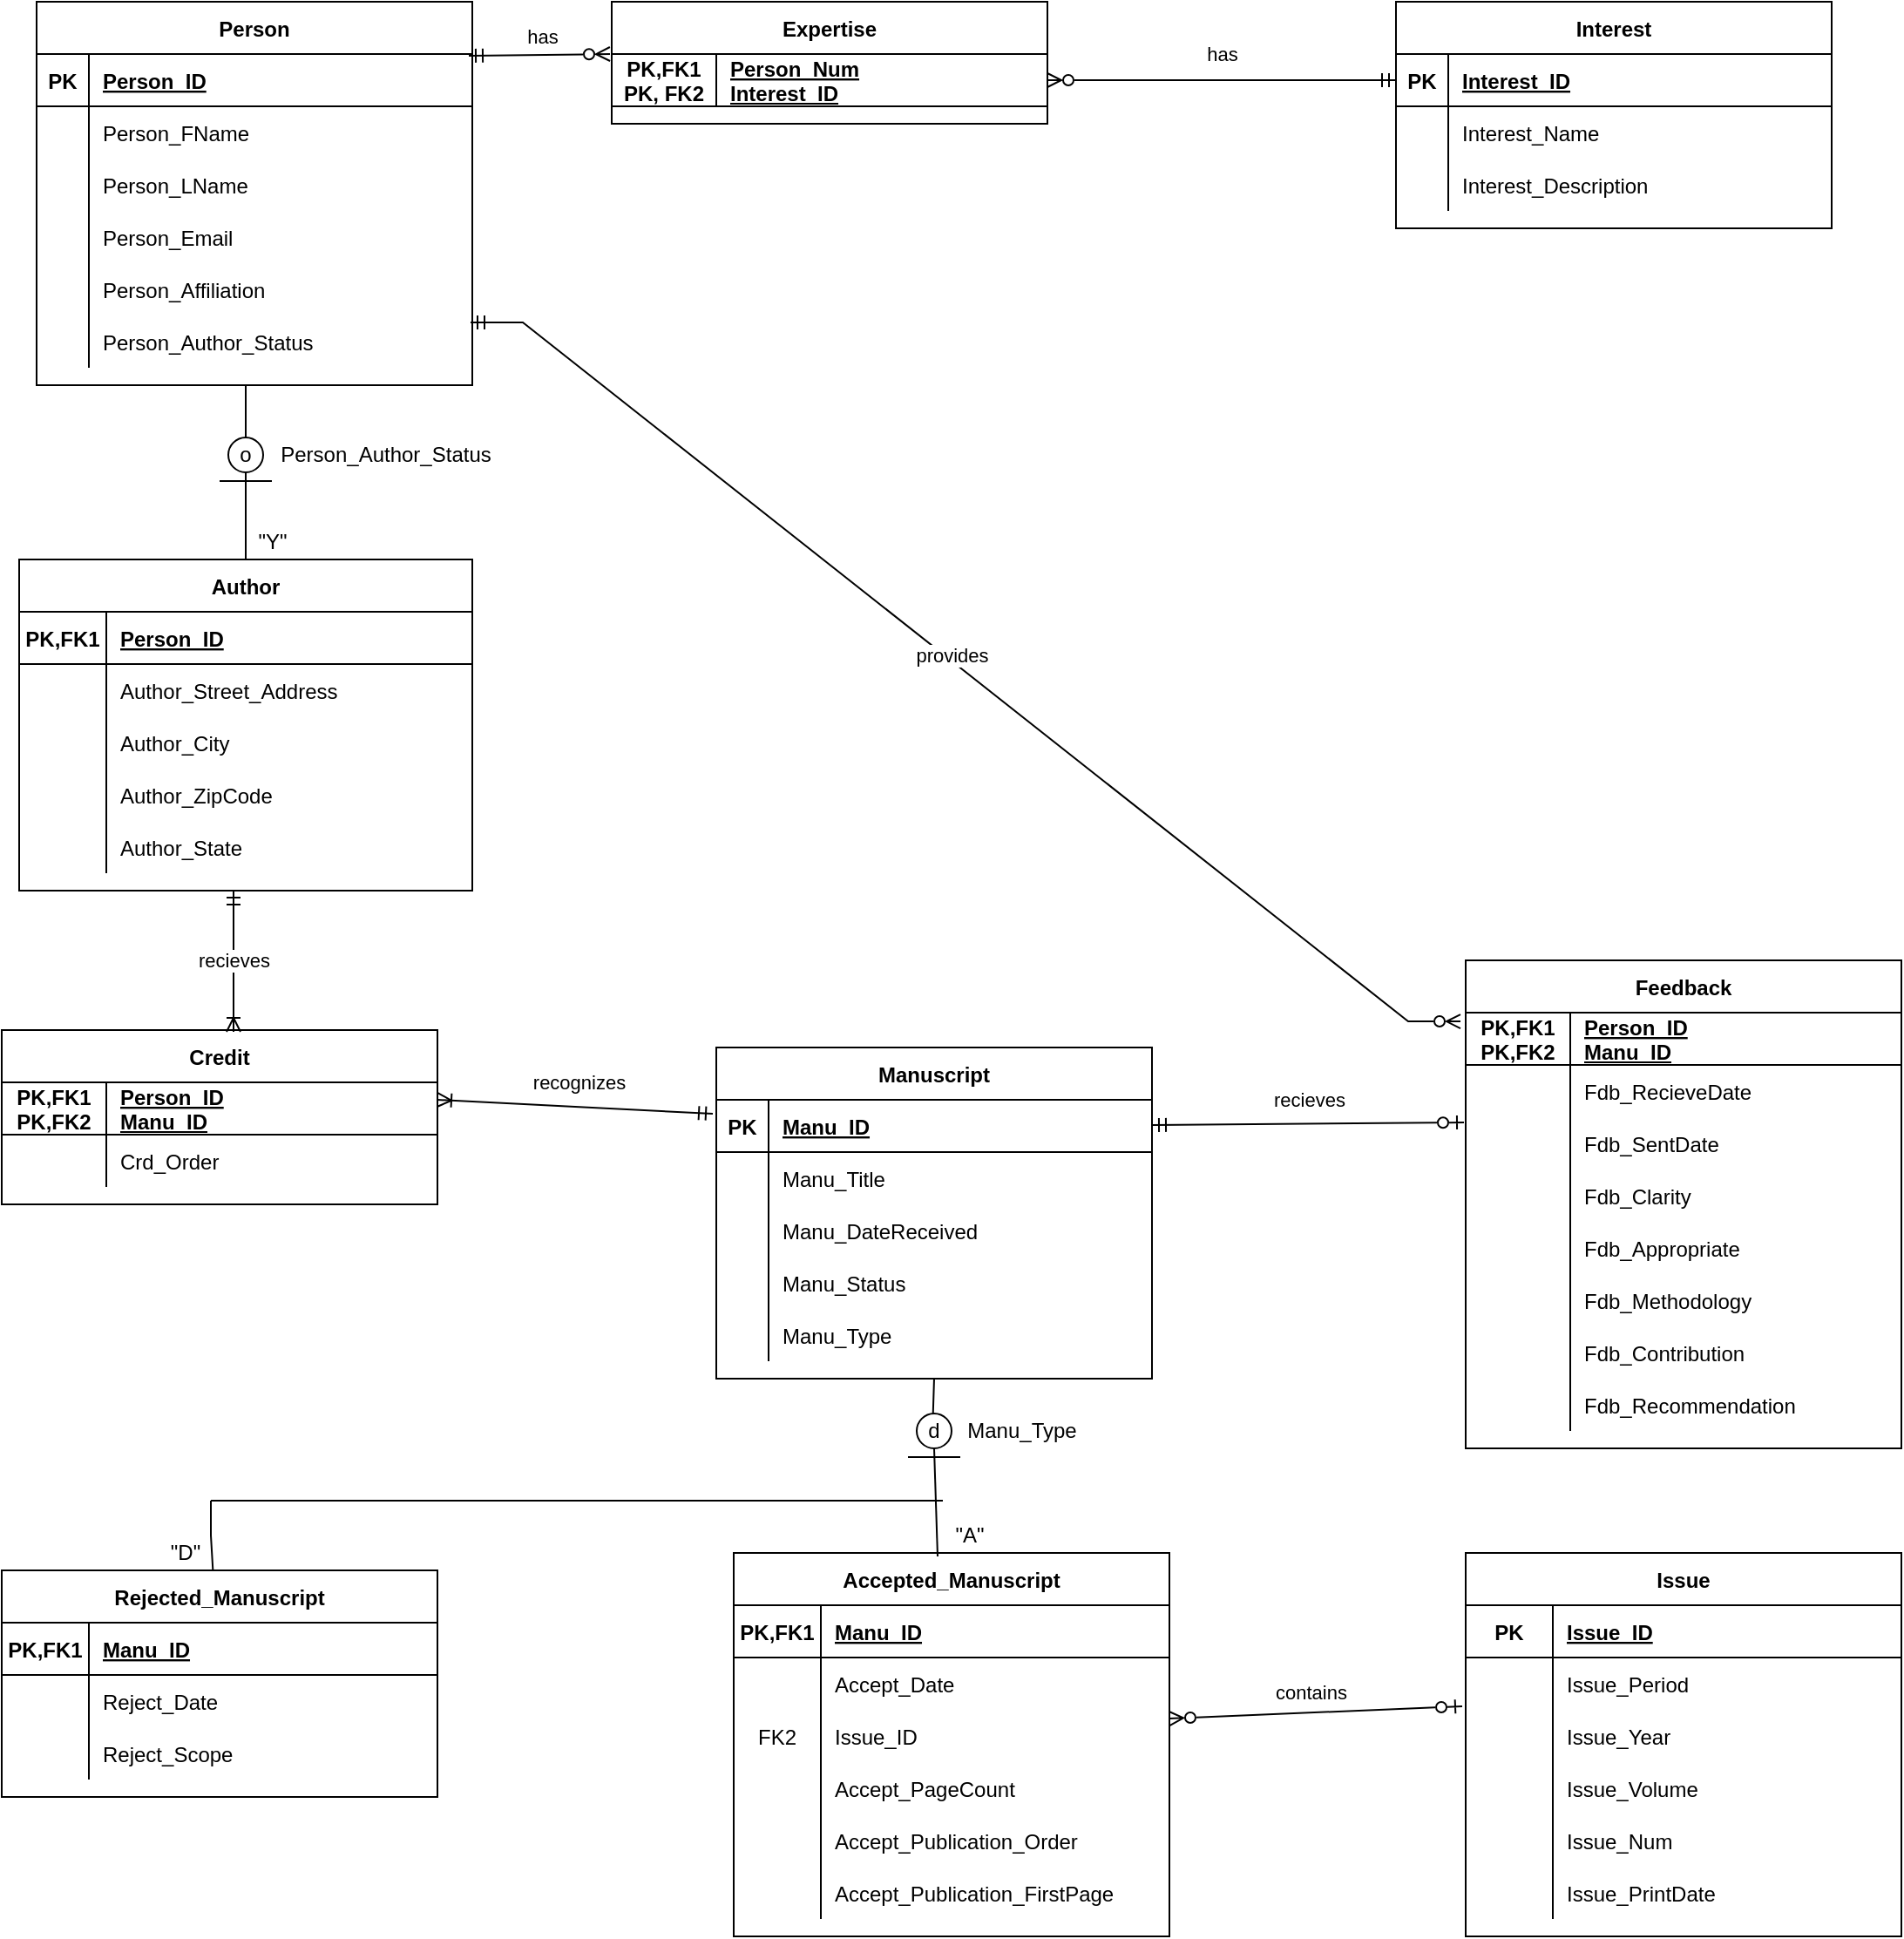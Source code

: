 <mxfile version="17.1.2" type="github">
  <diagram id="R2lEEEUBdFMjLlhIrx00" name="Page-1">
    <mxGraphModel dx="1422" dy="1805" grid="1" gridSize="10" guides="1" tooltips="1" connect="1" arrows="1" fold="1" page="1" pageScale="1" pageWidth="850" pageHeight="1100" math="0" shadow="0" extFonts="Permanent Marker^https://fonts.googleapis.com/css?family=Permanent+Marker">
      <root>
        <mxCell id="0" />
        <mxCell id="1" parent="0" />
        <mxCell id="C-vyLk0tnHw3VtMMgP7b-2" value="Manuscript" style="shape=table;startSize=30;container=1;collapsible=1;childLayout=tableLayout;fixedRows=1;rowLines=0;fontStyle=1;align=center;resizeLast=1;" parent="1" vertex="1">
          <mxGeometry x="730" y="580" width="250" height="190" as="geometry" />
        </mxCell>
        <mxCell id="C-vyLk0tnHw3VtMMgP7b-3" value="" style="shape=partialRectangle;collapsible=0;dropTarget=0;pointerEvents=0;fillColor=none;points=[[0,0.5],[1,0.5]];portConstraint=eastwest;top=0;left=0;right=0;bottom=1;" parent="C-vyLk0tnHw3VtMMgP7b-2" vertex="1">
          <mxGeometry y="30" width="250" height="30" as="geometry" />
        </mxCell>
        <mxCell id="C-vyLk0tnHw3VtMMgP7b-4" value="PK" style="shape=partialRectangle;overflow=hidden;connectable=0;fillColor=none;top=0;left=0;bottom=0;right=0;fontStyle=1;" parent="C-vyLk0tnHw3VtMMgP7b-3" vertex="1">
          <mxGeometry width="30" height="30" as="geometry">
            <mxRectangle width="30" height="30" as="alternateBounds" />
          </mxGeometry>
        </mxCell>
        <mxCell id="C-vyLk0tnHw3VtMMgP7b-5" value="Manu_ID" style="shape=partialRectangle;overflow=hidden;connectable=0;fillColor=none;top=0;left=0;bottom=0;right=0;align=left;spacingLeft=6;fontStyle=5;" parent="C-vyLk0tnHw3VtMMgP7b-3" vertex="1">
          <mxGeometry x="30" width="220" height="30" as="geometry">
            <mxRectangle width="220" height="30" as="alternateBounds" />
          </mxGeometry>
        </mxCell>
        <mxCell id="C-vyLk0tnHw3VtMMgP7b-9" value="" style="shape=partialRectangle;collapsible=0;dropTarget=0;pointerEvents=0;fillColor=none;points=[[0,0.5],[1,0.5]];portConstraint=eastwest;top=0;left=0;right=0;bottom=0;" parent="C-vyLk0tnHw3VtMMgP7b-2" vertex="1">
          <mxGeometry y="60" width="250" height="30" as="geometry" />
        </mxCell>
        <mxCell id="C-vyLk0tnHw3VtMMgP7b-10" value="" style="shape=partialRectangle;overflow=hidden;connectable=0;fillColor=none;top=0;left=0;bottom=0;right=0;" parent="C-vyLk0tnHw3VtMMgP7b-9" vertex="1">
          <mxGeometry width="30" height="30" as="geometry">
            <mxRectangle width="30" height="30" as="alternateBounds" />
          </mxGeometry>
        </mxCell>
        <mxCell id="C-vyLk0tnHw3VtMMgP7b-11" value="Manu_Title" style="shape=partialRectangle;overflow=hidden;connectable=0;fillColor=none;top=0;left=0;bottom=0;right=0;align=left;spacingLeft=6;" parent="C-vyLk0tnHw3VtMMgP7b-9" vertex="1">
          <mxGeometry x="30" width="220" height="30" as="geometry">
            <mxRectangle width="220" height="30" as="alternateBounds" />
          </mxGeometry>
        </mxCell>
        <mxCell id="0_ZiBCNTerNXTiIzMiZn-86" value="" style="shape=partialRectangle;collapsible=0;dropTarget=0;pointerEvents=0;fillColor=none;points=[[0,0.5],[1,0.5]];portConstraint=eastwest;top=0;left=0;right=0;bottom=0;" parent="C-vyLk0tnHw3VtMMgP7b-2" vertex="1">
          <mxGeometry y="90" width="250" height="30" as="geometry" />
        </mxCell>
        <mxCell id="0_ZiBCNTerNXTiIzMiZn-87" value="" style="shape=partialRectangle;overflow=hidden;connectable=0;fillColor=none;top=0;left=0;bottom=0;right=0;" parent="0_ZiBCNTerNXTiIzMiZn-86" vertex="1">
          <mxGeometry width="30" height="30" as="geometry">
            <mxRectangle width="30" height="30" as="alternateBounds" />
          </mxGeometry>
        </mxCell>
        <mxCell id="0_ZiBCNTerNXTiIzMiZn-88" value="Manu_DateReceived" style="shape=partialRectangle;overflow=hidden;connectable=0;fillColor=none;top=0;left=0;bottom=0;right=0;align=left;spacingLeft=6;" parent="0_ZiBCNTerNXTiIzMiZn-86" vertex="1">
          <mxGeometry x="30" width="220" height="30" as="geometry">
            <mxRectangle width="220" height="30" as="alternateBounds" />
          </mxGeometry>
        </mxCell>
        <mxCell id="0_ZiBCNTerNXTiIzMiZn-89" value="" style="shape=partialRectangle;collapsible=0;dropTarget=0;pointerEvents=0;fillColor=none;points=[[0,0.5],[1,0.5]];portConstraint=eastwest;top=0;left=0;right=0;bottom=0;" parent="C-vyLk0tnHw3VtMMgP7b-2" vertex="1">
          <mxGeometry y="120" width="250" height="30" as="geometry" />
        </mxCell>
        <mxCell id="0_ZiBCNTerNXTiIzMiZn-90" value="" style="shape=partialRectangle;overflow=hidden;connectable=0;fillColor=none;top=0;left=0;bottom=0;right=0;" parent="0_ZiBCNTerNXTiIzMiZn-89" vertex="1">
          <mxGeometry width="30" height="30" as="geometry">
            <mxRectangle width="30" height="30" as="alternateBounds" />
          </mxGeometry>
        </mxCell>
        <mxCell id="0_ZiBCNTerNXTiIzMiZn-91" value="Manu_Status" style="shape=partialRectangle;overflow=hidden;connectable=0;fillColor=none;top=0;left=0;bottom=0;right=0;align=left;spacingLeft=6;" parent="0_ZiBCNTerNXTiIzMiZn-89" vertex="1">
          <mxGeometry x="30" width="220" height="30" as="geometry">
            <mxRectangle width="220" height="30" as="alternateBounds" />
          </mxGeometry>
        </mxCell>
        <mxCell id="XSnqSGc5rXRqx3EBk6X8-1" value="" style="shape=partialRectangle;collapsible=0;dropTarget=0;pointerEvents=0;fillColor=none;points=[[0,0.5],[1,0.5]];portConstraint=eastwest;top=0;left=0;right=0;bottom=0;" vertex="1" parent="C-vyLk0tnHw3VtMMgP7b-2">
          <mxGeometry y="150" width="250" height="30" as="geometry" />
        </mxCell>
        <mxCell id="XSnqSGc5rXRqx3EBk6X8-2" value="" style="shape=partialRectangle;overflow=hidden;connectable=0;fillColor=none;top=0;left=0;bottom=0;right=0;" vertex="1" parent="XSnqSGc5rXRqx3EBk6X8-1">
          <mxGeometry width="30" height="30" as="geometry">
            <mxRectangle width="30" height="30" as="alternateBounds" />
          </mxGeometry>
        </mxCell>
        <mxCell id="XSnqSGc5rXRqx3EBk6X8-3" value="Manu_Type" style="shape=partialRectangle;overflow=hidden;connectable=0;fillColor=none;top=0;left=0;bottom=0;right=0;align=left;spacingLeft=6;" vertex="1" parent="XSnqSGc5rXRqx3EBk6X8-1">
          <mxGeometry x="30" width="220" height="30" as="geometry">
            <mxRectangle width="220" height="30" as="alternateBounds" />
          </mxGeometry>
        </mxCell>
        <mxCell id="C-vyLk0tnHw3VtMMgP7b-13" value="Person" style="shape=table;startSize=30;container=1;collapsible=1;childLayout=tableLayout;fixedRows=1;rowLines=0;fontStyle=1;align=center;resizeLast=1;" parent="1" vertex="1">
          <mxGeometry x="340" y="-20" width="250" height="220" as="geometry" />
        </mxCell>
        <mxCell id="C-vyLk0tnHw3VtMMgP7b-14" value="" style="shape=partialRectangle;collapsible=0;dropTarget=0;pointerEvents=0;fillColor=none;points=[[0,0.5],[1,0.5]];portConstraint=eastwest;top=0;left=0;right=0;bottom=1;" parent="C-vyLk0tnHw3VtMMgP7b-13" vertex="1">
          <mxGeometry y="30" width="250" height="30" as="geometry" />
        </mxCell>
        <mxCell id="C-vyLk0tnHw3VtMMgP7b-15" value="PK" style="shape=partialRectangle;overflow=hidden;connectable=0;fillColor=none;top=0;left=0;bottom=0;right=0;fontStyle=1;" parent="C-vyLk0tnHw3VtMMgP7b-14" vertex="1">
          <mxGeometry width="30" height="30" as="geometry">
            <mxRectangle width="30" height="30" as="alternateBounds" />
          </mxGeometry>
        </mxCell>
        <mxCell id="C-vyLk0tnHw3VtMMgP7b-16" value="Person_ID" style="shape=partialRectangle;overflow=hidden;connectable=0;fillColor=none;top=0;left=0;bottom=0;right=0;align=left;spacingLeft=6;fontStyle=5;" parent="C-vyLk0tnHw3VtMMgP7b-14" vertex="1">
          <mxGeometry x="30" width="220" height="30" as="geometry">
            <mxRectangle width="220" height="30" as="alternateBounds" />
          </mxGeometry>
        </mxCell>
        <mxCell id="C-vyLk0tnHw3VtMMgP7b-17" value="" style="shape=partialRectangle;collapsible=0;dropTarget=0;pointerEvents=0;fillColor=none;points=[[0,0.5],[1,0.5]];portConstraint=eastwest;top=0;left=0;right=0;bottom=0;" parent="C-vyLk0tnHw3VtMMgP7b-13" vertex="1">
          <mxGeometry y="60" width="250" height="30" as="geometry" />
        </mxCell>
        <mxCell id="C-vyLk0tnHw3VtMMgP7b-18" value="" style="shape=partialRectangle;overflow=hidden;connectable=0;fillColor=none;top=0;left=0;bottom=0;right=0;" parent="C-vyLk0tnHw3VtMMgP7b-17" vertex="1">
          <mxGeometry width="30" height="30" as="geometry">
            <mxRectangle width="30" height="30" as="alternateBounds" />
          </mxGeometry>
        </mxCell>
        <mxCell id="C-vyLk0tnHw3VtMMgP7b-19" value="Person_FName" style="shape=partialRectangle;overflow=hidden;connectable=0;fillColor=none;top=0;left=0;bottom=0;right=0;align=left;spacingLeft=6;" parent="C-vyLk0tnHw3VtMMgP7b-17" vertex="1">
          <mxGeometry x="30" width="220" height="30" as="geometry">
            <mxRectangle width="220" height="30" as="alternateBounds" />
          </mxGeometry>
        </mxCell>
        <mxCell id="C-vyLk0tnHw3VtMMgP7b-20" value="" style="shape=partialRectangle;collapsible=0;dropTarget=0;pointerEvents=0;fillColor=none;points=[[0,0.5],[1,0.5]];portConstraint=eastwest;top=0;left=0;right=0;bottom=0;" parent="C-vyLk0tnHw3VtMMgP7b-13" vertex="1">
          <mxGeometry y="90" width="250" height="30" as="geometry" />
        </mxCell>
        <mxCell id="C-vyLk0tnHw3VtMMgP7b-21" value="" style="shape=partialRectangle;overflow=hidden;connectable=0;fillColor=none;top=0;left=0;bottom=0;right=0;" parent="C-vyLk0tnHw3VtMMgP7b-20" vertex="1">
          <mxGeometry width="30" height="30" as="geometry">
            <mxRectangle width="30" height="30" as="alternateBounds" />
          </mxGeometry>
        </mxCell>
        <mxCell id="C-vyLk0tnHw3VtMMgP7b-22" value="Person_LName" style="shape=partialRectangle;overflow=hidden;connectable=0;fillColor=none;top=0;left=0;bottom=0;right=0;align=left;spacingLeft=6;" parent="C-vyLk0tnHw3VtMMgP7b-20" vertex="1">
          <mxGeometry x="30" width="220" height="30" as="geometry">
            <mxRectangle width="220" height="30" as="alternateBounds" />
          </mxGeometry>
        </mxCell>
        <mxCell id="yVPVbIXBLYCLfpT_pm3Y-1" value="" style="shape=partialRectangle;collapsible=0;dropTarget=0;pointerEvents=0;fillColor=none;points=[[0,0.5],[1,0.5]];portConstraint=eastwest;top=0;left=0;right=0;bottom=0;" parent="C-vyLk0tnHw3VtMMgP7b-13" vertex="1">
          <mxGeometry y="120" width="250" height="30" as="geometry" />
        </mxCell>
        <mxCell id="yVPVbIXBLYCLfpT_pm3Y-2" value="" style="shape=partialRectangle;overflow=hidden;connectable=0;fillColor=none;top=0;left=0;bottom=0;right=0;" parent="yVPVbIXBLYCLfpT_pm3Y-1" vertex="1">
          <mxGeometry width="30" height="30" as="geometry">
            <mxRectangle width="30" height="30" as="alternateBounds" />
          </mxGeometry>
        </mxCell>
        <mxCell id="yVPVbIXBLYCLfpT_pm3Y-3" value="Person_Email" style="shape=partialRectangle;overflow=hidden;connectable=0;fillColor=none;top=0;left=0;bottom=0;right=0;align=left;spacingLeft=6;" parent="yVPVbIXBLYCLfpT_pm3Y-1" vertex="1">
          <mxGeometry x="30" width="220" height="30" as="geometry">
            <mxRectangle width="220" height="30" as="alternateBounds" />
          </mxGeometry>
        </mxCell>
        <mxCell id="yVPVbIXBLYCLfpT_pm3Y-4" value="" style="shape=partialRectangle;collapsible=0;dropTarget=0;pointerEvents=0;fillColor=none;points=[[0,0.5],[1,0.5]];portConstraint=eastwest;top=0;left=0;right=0;bottom=0;" parent="C-vyLk0tnHw3VtMMgP7b-13" vertex="1">
          <mxGeometry y="150" width="250" height="30" as="geometry" />
        </mxCell>
        <mxCell id="yVPVbIXBLYCLfpT_pm3Y-5" value="" style="shape=partialRectangle;overflow=hidden;connectable=0;fillColor=none;top=0;left=0;bottom=0;right=0;" parent="yVPVbIXBLYCLfpT_pm3Y-4" vertex="1">
          <mxGeometry width="30" height="30" as="geometry">
            <mxRectangle width="30" height="30" as="alternateBounds" />
          </mxGeometry>
        </mxCell>
        <mxCell id="yVPVbIXBLYCLfpT_pm3Y-6" value="Person_Affiliation" style="shape=partialRectangle;overflow=hidden;connectable=0;fillColor=none;top=0;left=0;bottom=0;right=0;align=left;spacingLeft=6;" parent="yVPVbIXBLYCLfpT_pm3Y-4" vertex="1">
          <mxGeometry x="30" width="220" height="30" as="geometry">
            <mxRectangle width="220" height="30" as="alternateBounds" />
          </mxGeometry>
        </mxCell>
        <mxCell id="yVPVbIXBLYCLfpT_pm3Y-7" value="" style="shape=partialRectangle;collapsible=0;dropTarget=0;pointerEvents=0;fillColor=none;points=[[0,0.5],[1,0.5]];portConstraint=eastwest;top=0;left=0;right=0;bottom=0;" parent="C-vyLk0tnHw3VtMMgP7b-13" vertex="1">
          <mxGeometry y="180" width="250" height="30" as="geometry" />
        </mxCell>
        <mxCell id="yVPVbIXBLYCLfpT_pm3Y-8" value="" style="shape=partialRectangle;overflow=hidden;connectable=0;fillColor=none;top=0;left=0;bottom=0;right=0;" parent="yVPVbIXBLYCLfpT_pm3Y-7" vertex="1">
          <mxGeometry width="30" height="30" as="geometry">
            <mxRectangle width="30" height="30" as="alternateBounds" />
          </mxGeometry>
        </mxCell>
        <mxCell id="yVPVbIXBLYCLfpT_pm3Y-9" value="Person_Author_Status" style="shape=partialRectangle;overflow=hidden;connectable=0;fillColor=none;top=0;left=0;bottom=0;right=0;align=left;spacingLeft=6;" parent="yVPVbIXBLYCLfpT_pm3Y-7" vertex="1">
          <mxGeometry x="30" width="220" height="30" as="geometry">
            <mxRectangle width="220" height="30" as="alternateBounds" />
          </mxGeometry>
        </mxCell>
        <mxCell id="C-vyLk0tnHw3VtMMgP7b-23" value="Author" style="shape=table;startSize=30;container=1;collapsible=1;childLayout=tableLayout;fixedRows=1;rowLines=0;fontStyle=1;align=center;resizeLast=1;" parent="1" vertex="1">
          <mxGeometry x="330" y="300" width="260" height="190" as="geometry" />
        </mxCell>
        <mxCell id="C-vyLk0tnHw3VtMMgP7b-24" value="" style="shape=partialRectangle;collapsible=0;dropTarget=0;pointerEvents=0;fillColor=none;points=[[0,0.5],[1,0.5]];portConstraint=eastwest;top=0;left=0;right=0;bottom=1;" parent="C-vyLk0tnHw3VtMMgP7b-23" vertex="1">
          <mxGeometry y="30" width="260" height="30" as="geometry" />
        </mxCell>
        <mxCell id="C-vyLk0tnHw3VtMMgP7b-25" value="PK,FK1" style="shape=partialRectangle;overflow=hidden;connectable=0;fillColor=none;top=0;left=0;bottom=0;right=0;fontStyle=1;" parent="C-vyLk0tnHw3VtMMgP7b-24" vertex="1">
          <mxGeometry width="50" height="30" as="geometry">
            <mxRectangle width="50" height="30" as="alternateBounds" />
          </mxGeometry>
        </mxCell>
        <mxCell id="C-vyLk0tnHw3VtMMgP7b-26" value="Person_ID" style="shape=partialRectangle;overflow=hidden;connectable=0;fillColor=none;top=0;left=0;bottom=0;right=0;align=left;spacingLeft=6;fontStyle=5;" parent="C-vyLk0tnHw3VtMMgP7b-24" vertex="1">
          <mxGeometry x="50" width="210" height="30" as="geometry">
            <mxRectangle width="210" height="30" as="alternateBounds" />
          </mxGeometry>
        </mxCell>
        <mxCell id="C-vyLk0tnHw3VtMMgP7b-27" value="" style="shape=partialRectangle;collapsible=0;dropTarget=0;pointerEvents=0;fillColor=none;points=[[0,0.5],[1,0.5]];portConstraint=eastwest;top=0;left=0;right=0;bottom=0;" parent="C-vyLk0tnHw3VtMMgP7b-23" vertex="1">
          <mxGeometry y="60" width="260" height="30" as="geometry" />
        </mxCell>
        <mxCell id="C-vyLk0tnHw3VtMMgP7b-28" value="" style="shape=partialRectangle;overflow=hidden;connectable=0;fillColor=none;top=0;left=0;bottom=0;right=0;" parent="C-vyLk0tnHw3VtMMgP7b-27" vertex="1">
          <mxGeometry width="50" height="30" as="geometry">
            <mxRectangle width="50" height="30" as="alternateBounds" />
          </mxGeometry>
        </mxCell>
        <mxCell id="C-vyLk0tnHw3VtMMgP7b-29" value="Author_Street_Address" style="shape=partialRectangle;overflow=hidden;connectable=0;fillColor=none;top=0;left=0;bottom=0;right=0;align=left;spacingLeft=6;" parent="C-vyLk0tnHw3VtMMgP7b-27" vertex="1">
          <mxGeometry x="50" width="210" height="30" as="geometry">
            <mxRectangle width="210" height="30" as="alternateBounds" />
          </mxGeometry>
        </mxCell>
        <mxCell id="0_ZiBCNTerNXTiIzMiZn-74" value="" style="shape=partialRectangle;collapsible=0;dropTarget=0;pointerEvents=0;fillColor=none;points=[[0,0.5],[1,0.5]];portConstraint=eastwest;top=0;left=0;right=0;bottom=0;" parent="C-vyLk0tnHw3VtMMgP7b-23" vertex="1">
          <mxGeometry y="90" width="260" height="30" as="geometry" />
        </mxCell>
        <mxCell id="0_ZiBCNTerNXTiIzMiZn-75" value="" style="shape=partialRectangle;overflow=hidden;connectable=0;fillColor=none;top=0;left=0;bottom=0;right=0;" parent="0_ZiBCNTerNXTiIzMiZn-74" vertex="1">
          <mxGeometry width="50" height="30" as="geometry">
            <mxRectangle width="50" height="30" as="alternateBounds" />
          </mxGeometry>
        </mxCell>
        <mxCell id="0_ZiBCNTerNXTiIzMiZn-76" value="Author_City" style="shape=partialRectangle;overflow=hidden;connectable=0;fillColor=none;top=0;left=0;bottom=0;right=0;align=left;spacingLeft=6;" parent="0_ZiBCNTerNXTiIzMiZn-74" vertex="1">
          <mxGeometry x="50" width="210" height="30" as="geometry">
            <mxRectangle width="210" height="30" as="alternateBounds" />
          </mxGeometry>
        </mxCell>
        <mxCell id="0_ZiBCNTerNXTiIzMiZn-83" value="" style="shape=partialRectangle;collapsible=0;dropTarget=0;pointerEvents=0;fillColor=none;points=[[0,0.5],[1,0.5]];portConstraint=eastwest;top=0;left=0;right=0;bottom=0;" parent="C-vyLk0tnHw3VtMMgP7b-23" vertex="1">
          <mxGeometry y="120" width="260" height="30" as="geometry" />
        </mxCell>
        <mxCell id="0_ZiBCNTerNXTiIzMiZn-84" value="" style="shape=partialRectangle;overflow=hidden;connectable=0;fillColor=none;top=0;left=0;bottom=0;right=0;" parent="0_ZiBCNTerNXTiIzMiZn-83" vertex="1">
          <mxGeometry width="50" height="30" as="geometry">
            <mxRectangle width="50" height="30" as="alternateBounds" />
          </mxGeometry>
        </mxCell>
        <mxCell id="0_ZiBCNTerNXTiIzMiZn-85" value="Author_ZipCode" style="shape=partialRectangle;overflow=hidden;connectable=0;fillColor=none;top=0;left=0;bottom=0;right=0;align=left;spacingLeft=6;" parent="0_ZiBCNTerNXTiIzMiZn-83" vertex="1">
          <mxGeometry x="50" width="210" height="30" as="geometry">
            <mxRectangle width="210" height="30" as="alternateBounds" />
          </mxGeometry>
        </mxCell>
        <mxCell id="yVPVbIXBLYCLfpT_pm3Y-10" value="" style="shape=partialRectangle;collapsible=0;dropTarget=0;pointerEvents=0;fillColor=none;points=[[0,0.5],[1,0.5]];portConstraint=eastwest;top=0;left=0;right=0;bottom=0;" parent="C-vyLk0tnHw3VtMMgP7b-23" vertex="1">
          <mxGeometry y="150" width="260" height="30" as="geometry" />
        </mxCell>
        <mxCell id="yVPVbIXBLYCLfpT_pm3Y-11" value="" style="shape=partialRectangle;overflow=hidden;connectable=0;fillColor=none;top=0;left=0;bottom=0;right=0;" parent="yVPVbIXBLYCLfpT_pm3Y-10" vertex="1">
          <mxGeometry width="50" height="30" as="geometry">
            <mxRectangle width="50" height="30" as="alternateBounds" />
          </mxGeometry>
        </mxCell>
        <mxCell id="yVPVbIXBLYCLfpT_pm3Y-12" value="Author_State" style="shape=partialRectangle;overflow=hidden;connectable=0;fillColor=none;top=0;left=0;bottom=0;right=0;align=left;spacingLeft=6;" parent="yVPVbIXBLYCLfpT_pm3Y-10" vertex="1">
          <mxGeometry x="50" width="210" height="30" as="geometry">
            <mxRectangle width="210" height="30" as="alternateBounds" />
          </mxGeometry>
        </mxCell>
        <mxCell id="0_ZiBCNTerNXTiIzMiZn-14" value="Feedback" style="shape=table;startSize=30;container=1;collapsible=1;childLayout=tableLayout;fixedRows=1;rowLines=0;fontStyle=1;align=center;resizeLast=1;" parent="1" vertex="1">
          <mxGeometry x="1160" y="530" width="250" height="280" as="geometry" />
        </mxCell>
        <mxCell id="0_ZiBCNTerNXTiIzMiZn-15" value="" style="shape=partialRectangle;collapsible=0;dropTarget=0;pointerEvents=0;fillColor=none;points=[[0,0.5],[1,0.5]];portConstraint=eastwest;top=0;left=0;right=0;bottom=1;" parent="0_ZiBCNTerNXTiIzMiZn-14" vertex="1">
          <mxGeometry y="30" width="250" height="30" as="geometry" />
        </mxCell>
        <mxCell id="0_ZiBCNTerNXTiIzMiZn-16" value="PK,FK1&#xa;PK,FK2" style="shape=partialRectangle;overflow=hidden;connectable=0;fillColor=none;top=0;left=0;bottom=0;right=0;fontStyle=1;" parent="0_ZiBCNTerNXTiIzMiZn-15" vertex="1">
          <mxGeometry width="60" height="30" as="geometry">
            <mxRectangle width="60" height="30" as="alternateBounds" />
          </mxGeometry>
        </mxCell>
        <mxCell id="0_ZiBCNTerNXTiIzMiZn-17" value="Person_ID&#xa;Manu_ID" style="shape=partialRectangle;overflow=hidden;connectable=0;fillColor=none;top=0;left=0;bottom=0;right=0;align=left;spacingLeft=6;fontStyle=5;" parent="0_ZiBCNTerNXTiIzMiZn-15" vertex="1">
          <mxGeometry x="60" width="190" height="30" as="geometry">
            <mxRectangle width="190" height="30" as="alternateBounds" />
          </mxGeometry>
        </mxCell>
        <mxCell id="L3XZmF-C8SLfME-ADt-_-57" value="" style="shape=partialRectangle;collapsible=0;dropTarget=0;pointerEvents=0;fillColor=none;points=[[0,0.5],[1,0.5]];portConstraint=eastwest;top=0;left=0;right=0;bottom=0;" parent="0_ZiBCNTerNXTiIzMiZn-14" vertex="1">
          <mxGeometry y="60" width="250" height="30" as="geometry" />
        </mxCell>
        <mxCell id="L3XZmF-C8SLfME-ADt-_-58" value="" style="shape=partialRectangle;overflow=hidden;connectable=0;fillColor=none;top=0;left=0;bottom=0;right=0;" parent="L3XZmF-C8SLfME-ADt-_-57" vertex="1">
          <mxGeometry width="60" height="30" as="geometry">
            <mxRectangle width="60" height="30" as="alternateBounds" />
          </mxGeometry>
        </mxCell>
        <mxCell id="L3XZmF-C8SLfME-ADt-_-59" value="Fdb_RecieveDate" style="shape=partialRectangle;overflow=hidden;connectable=0;fillColor=none;top=0;left=0;bottom=0;right=0;align=left;spacingLeft=6;" parent="L3XZmF-C8SLfME-ADt-_-57" vertex="1">
          <mxGeometry x="60" width="190" height="30" as="geometry">
            <mxRectangle width="190" height="30" as="alternateBounds" />
          </mxGeometry>
        </mxCell>
        <mxCell id="0_ZiBCNTerNXTiIzMiZn-18" value="" style="shape=partialRectangle;collapsible=0;dropTarget=0;pointerEvents=0;fillColor=none;points=[[0,0.5],[1,0.5]];portConstraint=eastwest;top=0;left=0;right=0;bottom=0;" parent="0_ZiBCNTerNXTiIzMiZn-14" vertex="1">
          <mxGeometry y="90" width="250" height="30" as="geometry" />
        </mxCell>
        <mxCell id="0_ZiBCNTerNXTiIzMiZn-19" value="" style="shape=partialRectangle;overflow=hidden;connectable=0;fillColor=none;top=0;left=0;bottom=0;right=0;" parent="0_ZiBCNTerNXTiIzMiZn-18" vertex="1">
          <mxGeometry width="60" height="30" as="geometry">
            <mxRectangle width="60" height="30" as="alternateBounds" />
          </mxGeometry>
        </mxCell>
        <mxCell id="0_ZiBCNTerNXTiIzMiZn-20" value="Fdb_SentDate" style="shape=partialRectangle;overflow=hidden;connectable=0;fillColor=none;top=0;left=0;bottom=0;right=0;align=left;spacingLeft=6;" parent="0_ZiBCNTerNXTiIzMiZn-18" vertex="1">
          <mxGeometry x="60" width="190" height="30" as="geometry">
            <mxRectangle width="190" height="30" as="alternateBounds" />
          </mxGeometry>
        </mxCell>
        <mxCell id="0_ZiBCNTerNXTiIzMiZn-21" value="" style="shape=partialRectangle;collapsible=0;dropTarget=0;pointerEvents=0;fillColor=none;points=[[0,0.5],[1,0.5]];portConstraint=eastwest;top=0;left=0;right=0;bottom=0;" parent="0_ZiBCNTerNXTiIzMiZn-14" vertex="1">
          <mxGeometry y="120" width="250" height="30" as="geometry" />
        </mxCell>
        <mxCell id="0_ZiBCNTerNXTiIzMiZn-22" value="" style="shape=partialRectangle;overflow=hidden;connectable=0;fillColor=none;top=0;left=0;bottom=0;right=0;" parent="0_ZiBCNTerNXTiIzMiZn-21" vertex="1">
          <mxGeometry width="60" height="30" as="geometry">
            <mxRectangle width="60" height="30" as="alternateBounds" />
          </mxGeometry>
        </mxCell>
        <mxCell id="0_ZiBCNTerNXTiIzMiZn-23" value="Fdb_Clarity" style="shape=partialRectangle;overflow=hidden;connectable=0;fillColor=none;top=0;left=0;bottom=0;right=0;align=left;spacingLeft=6;" parent="0_ZiBCNTerNXTiIzMiZn-21" vertex="1">
          <mxGeometry x="60" width="190" height="30" as="geometry">
            <mxRectangle width="190" height="30" as="alternateBounds" />
          </mxGeometry>
        </mxCell>
        <mxCell id="L3XZmF-C8SLfME-ADt-_-45" value="" style="shape=partialRectangle;collapsible=0;dropTarget=0;pointerEvents=0;fillColor=none;points=[[0,0.5],[1,0.5]];portConstraint=eastwest;top=0;left=0;right=0;bottom=0;" parent="0_ZiBCNTerNXTiIzMiZn-14" vertex="1">
          <mxGeometry y="150" width="250" height="30" as="geometry" />
        </mxCell>
        <mxCell id="L3XZmF-C8SLfME-ADt-_-46" value="" style="shape=partialRectangle;overflow=hidden;connectable=0;fillColor=none;top=0;left=0;bottom=0;right=0;" parent="L3XZmF-C8SLfME-ADt-_-45" vertex="1">
          <mxGeometry width="60" height="30" as="geometry">
            <mxRectangle width="60" height="30" as="alternateBounds" />
          </mxGeometry>
        </mxCell>
        <mxCell id="L3XZmF-C8SLfME-ADt-_-47" value="Fdb_Appropriate" style="shape=partialRectangle;overflow=hidden;connectable=0;fillColor=none;top=0;left=0;bottom=0;right=0;align=left;spacingLeft=6;" parent="L3XZmF-C8SLfME-ADt-_-45" vertex="1">
          <mxGeometry x="60" width="190" height="30" as="geometry">
            <mxRectangle width="190" height="30" as="alternateBounds" />
          </mxGeometry>
        </mxCell>
        <mxCell id="L3XZmF-C8SLfME-ADt-_-48" value="" style="shape=partialRectangle;collapsible=0;dropTarget=0;pointerEvents=0;fillColor=none;points=[[0,0.5],[1,0.5]];portConstraint=eastwest;top=0;left=0;right=0;bottom=0;" parent="0_ZiBCNTerNXTiIzMiZn-14" vertex="1">
          <mxGeometry y="180" width="250" height="30" as="geometry" />
        </mxCell>
        <mxCell id="L3XZmF-C8SLfME-ADt-_-49" value="" style="shape=partialRectangle;overflow=hidden;connectable=0;fillColor=none;top=0;left=0;bottom=0;right=0;" parent="L3XZmF-C8SLfME-ADt-_-48" vertex="1">
          <mxGeometry width="60" height="30" as="geometry">
            <mxRectangle width="60" height="30" as="alternateBounds" />
          </mxGeometry>
        </mxCell>
        <mxCell id="L3XZmF-C8SLfME-ADt-_-50" value="Fdb_Methodology" style="shape=partialRectangle;overflow=hidden;connectable=0;fillColor=none;top=0;left=0;bottom=0;right=0;align=left;spacingLeft=6;" parent="L3XZmF-C8SLfME-ADt-_-48" vertex="1">
          <mxGeometry x="60" width="190" height="30" as="geometry">
            <mxRectangle width="190" height="30" as="alternateBounds" />
          </mxGeometry>
        </mxCell>
        <mxCell id="L3XZmF-C8SLfME-ADt-_-51" value="" style="shape=partialRectangle;collapsible=0;dropTarget=0;pointerEvents=0;fillColor=none;points=[[0,0.5],[1,0.5]];portConstraint=eastwest;top=0;left=0;right=0;bottom=0;" parent="0_ZiBCNTerNXTiIzMiZn-14" vertex="1">
          <mxGeometry y="210" width="250" height="30" as="geometry" />
        </mxCell>
        <mxCell id="L3XZmF-C8SLfME-ADt-_-52" value="" style="shape=partialRectangle;overflow=hidden;connectable=0;fillColor=none;top=0;left=0;bottom=0;right=0;" parent="L3XZmF-C8SLfME-ADt-_-51" vertex="1">
          <mxGeometry width="60" height="30" as="geometry">
            <mxRectangle width="60" height="30" as="alternateBounds" />
          </mxGeometry>
        </mxCell>
        <mxCell id="L3XZmF-C8SLfME-ADt-_-53" value="Fdb_Contribution" style="shape=partialRectangle;overflow=hidden;connectable=0;fillColor=none;top=0;left=0;bottom=0;right=0;align=left;spacingLeft=6;" parent="L3XZmF-C8SLfME-ADt-_-51" vertex="1">
          <mxGeometry x="60" width="190" height="30" as="geometry">
            <mxRectangle width="190" height="30" as="alternateBounds" />
          </mxGeometry>
        </mxCell>
        <mxCell id="L3XZmF-C8SLfME-ADt-_-54" value="" style="shape=partialRectangle;collapsible=0;dropTarget=0;pointerEvents=0;fillColor=none;points=[[0,0.5],[1,0.5]];portConstraint=eastwest;top=0;left=0;right=0;bottom=0;" parent="0_ZiBCNTerNXTiIzMiZn-14" vertex="1">
          <mxGeometry y="240" width="250" height="30" as="geometry" />
        </mxCell>
        <mxCell id="L3XZmF-C8SLfME-ADt-_-55" value="" style="shape=partialRectangle;overflow=hidden;connectable=0;fillColor=none;top=0;left=0;bottom=0;right=0;" parent="L3XZmF-C8SLfME-ADt-_-54" vertex="1">
          <mxGeometry width="60" height="30" as="geometry">
            <mxRectangle width="60" height="30" as="alternateBounds" />
          </mxGeometry>
        </mxCell>
        <mxCell id="L3XZmF-C8SLfME-ADt-_-56" value="Fdb_Recommendation" style="shape=partialRectangle;overflow=hidden;connectable=0;fillColor=none;top=0;left=0;bottom=0;right=0;align=left;spacingLeft=6;" parent="L3XZmF-C8SLfME-ADt-_-54" vertex="1">
          <mxGeometry x="60" width="190" height="30" as="geometry">
            <mxRectangle width="190" height="30" as="alternateBounds" />
          </mxGeometry>
        </mxCell>
        <mxCell id="0_ZiBCNTerNXTiIzMiZn-34" value="Accepted_Manuscript" style="shape=table;startSize=30;container=1;collapsible=1;childLayout=tableLayout;fixedRows=1;rowLines=0;fontStyle=1;align=center;resizeLast=1;" parent="1" vertex="1">
          <mxGeometry x="740" y="870" width="250" height="220" as="geometry" />
        </mxCell>
        <mxCell id="0_ZiBCNTerNXTiIzMiZn-35" value="" style="shape=partialRectangle;collapsible=0;dropTarget=0;pointerEvents=0;fillColor=none;points=[[0,0.5],[1,0.5]];portConstraint=eastwest;top=0;left=0;right=0;bottom=1;" parent="0_ZiBCNTerNXTiIzMiZn-34" vertex="1">
          <mxGeometry y="30" width="250" height="30" as="geometry" />
        </mxCell>
        <mxCell id="0_ZiBCNTerNXTiIzMiZn-36" value="PK,FK1" style="shape=partialRectangle;overflow=hidden;connectable=0;fillColor=none;top=0;left=0;bottom=0;right=0;fontStyle=1;" parent="0_ZiBCNTerNXTiIzMiZn-35" vertex="1">
          <mxGeometry width="50" height="30" as="geometry">
            <mxRectangle width="50" height="30" as="alternateBounds" />
          </mxGeometry>
        </mxCell>
        <mxCell id="0_ZiBCNTerNXTiIzMiZn-37" value="Manu_ID" style="shape=partialRectangle;overflow=hidden;connectable=0;fillColor=none;top=0;left=0;bottom=0;right=0;align=left;spacingLeft=6;fontStyle=5;" parent="0_ZiBCNTerNXTiIzMiZn-35" vertex="1">
          <mxGeometry x="50" width="200" height="30" as="geometry">
            <mxRectangle width="200" height="30" as="alternateBounds" />
          </mxGeometry>
        </mxCell>
        <mxCell id="0_ZiBCNTerNXTiIzMiZn-38" value="" style="shape=partialRectangle;collapsible=0;dropTarget=0;pointerEvents=0;fillColor=none;points=[[0,0.5],[1,0.5]];portConstraint=eastwest;top=0;left=0;right=0;bottom=0;" parent="0_ZiBCNTerNXTiIzMiZn-34" vertex="1">
          <mxGeometry y="60" width="250" height="30" as="geometry" />
        </mxCell>
        <mxCell id="0_ZiBCNTerNXTiIzMiZn-39" value="" style="shape=partialRectangle;overflow=hidden;connectable=0;fillColor=none;top=0;left=0;bottom=0;right=0;" parent="0_ZiBCNTerNXTiIzMiZn-38" vertex="1">
          <mxGeometry width="50" height="30" as="geometry">
            <mxRectangle width="50" height="30" as="alternateBounds" />
          </mxGeometry>
        </mxCell>
        <mxCell id="0_ZiBCNTerNXTiIzMiZn-40" value="Accept_Date" style="shape=partialRectangle;overflow=hidden;connectable=0;fillColor=none;top=0;left=0;bottom=0;right=0;align=left;spacingLeft=6;" parent="0_ZiBCNTerNXTiIzMiZn-38" vertex="1">
          <mxGeometry x="50" width="200" height="30" as="geometry">
            <mxRectangle width="200" height="30" as="alternateBounds" />
          </mxGeometry>
        </mxCell>
        <mxCell id="0_ZiBCNTerNXTiIzMiZn-41" value="" style="shape=partialRectangle;collapsible=0;dropTarget=0;pointerEvents=0;fillColor=none;points=[[0,0.5],[1,0.5]];portConstraint=eastwest;top=0;left=0;right=0;bottom=0;" parent="0_ZiBCNTerNXTiIzMiZn-34" vertex="1">
          <mxGeometry y="90" width="250" height="30" as="geometry" />
        </mxCell>
        <mxCell id="0_ZiBCNTerNXTiIzMiZn-42" value="FK2" style="shape=partialRectangle;overflow=hidden;connectable=0;fillColor=none;top=0;left=0;bottom=0;right=0;" parent="0_ZiBCNTerNXTiIzMiZn-41" vertex="1">
          <mxGeometry width="50" height="30" as="geometry">
            <mxRectangle width="50" height="30" as="alternateBounds" />
          </mxGeometry>
        </mxCell>
        <mxCell id="0_ZiBCNTerNXTiIzMiZn-43" value="Issue_ID" style="shape=partialRectangle;overflow=hidden;connectable=0;fillColor=none;top=0;left=0;bottom=0;right=0;align=left;spacingLeft=6;" parent="0_ZiBCNTerNXTiIzMiZn-41" vertex="1">
          <mxGeometry x="50" width="200" height="30" as="geometry">
            <mxRectangle width="200" height="30" as="alternateBounds" />
          </mxGeometry>
        </mxCell>
        <mxCell id="L3XZmF-C8SLfME-ADt-_-18" value="" style="shape=partialRectangle;collapsible=0;dropTarget=0;pointerEvents=0;fillColor=none;points=[[0,0.5],[1,0.5]];portConstraint=eastwest;top=0;left=0;right=0;bottom=0;" parent="0_ZiBCNTerNXTiIzMiZn-34" vertex="1">
          <mxGeometry y="120" width="250" height="30" as="geometry" />
        </mxCell>
        <mxCell id="L3XZmF-C8SLfME-ADt-_-19" value="" style="shape=partialRectangle;overflow=hidden;connectable=0;fillColor=none;top=0;left=0;bottom=0;right=0;" parent="L3XZmF-C8SLfME-ADt-_-18" vertex="1">
          <mxGeometry width="50" height="30" as="geometry">
            <mxRectangle width="50" height="30" as="alternateBounds" />
          </mxGeometry>
        </mxCell>
        <mxCell id="L3XZmF-C8SLfME-ADt-_-20" value="Accept_PageCount" style="shape=partialRectangle;overflow=hidden;connectable=0;fillColor=none;top=0;left=0;bottom=0;right=0;align=left;spacingLeft=6;" parent="L3XZmF-C8SLfME-ADt-_-18" vertex="1">
          <mxGeometry x="50" width="200" height="30" as="geometry">
            <mxRectangle width="200" height="30" as="alternateBounds" />
          </mxGeometry>
        </mxCell>
        <mxCell id="L3XZmF-C8SLfME-ADt-_-21" value="" style="shape=partialRectangle;collapsible=0;dropTarget=0;pointerEvents=0;fillColor=none;points=[[0,0.5],[1,0.5]];portConstraint=eastwest;top=0;left=0;right=0;bottom=0;" parent="0_ZiBCNTerNXTiIzMiZn-34" vertex="1">
          <mxGeometry y="150" width="250" height="30" as="geometry" />
        </mxCell>
        <mxCell id="L3XZmF-C8SLfME-ADt-_-22" value="" style="shape=partialRectangle;overflow=hidden;connectable=0;fillColor=none;top=0;left=0;bottom=0;right=0;" parent="L3XZmF-C8SLfME-ADt-_-21" vertex="1">
          <mxGeometry width="50" height="30" as="geometry">
            <mxRectangle width="50" height="30" as="alternateBounds" />
          </mxGeometry>
        </mxCell>
        <mxCell id="L3XZmF-C8SLfME-ADt-_-23" value="Accept_Publication_Order" style="shape=partialRectangle;overflow=hidden;connectable=0;fillColor=none;top=0;left=0;bottom=0;right=0;align=left;spacingLeft=6;" parent="L3XZmF-C8SLfME-ADt-_-21" vertex="1">
          <mxGeometry x="50" width="200" height="30" as="geometry">
            <mxRectangle width="200" height="30" as="alternateBounds" />
          </mxGeometry>
        </mxCell>
        <mxCell id="L3XZmF-C8SLfME-ADt-_-30" value="" style="shape=partialRectangle;collapsible=0;dropTarget=0;pointerEvents=0;fillColor=none;points=[[0,0.5],[1,0.5]];portConstraint=eastwest;top=0;left=0;right=0;bottom=0;" parent="0_ZiBCNTerNXTiIzMiZn-34" vertex="1">
          <mxGeometry y="180" width="250" height="30" as="geometry" />
        </mxCell>
        <mxCell id="L3XZmF-C8SLfME-ADt-_-31" value="" style="shape=partialRectangle;overflow=hidden;connectable=0;fillColor=none;top=0;left=0;bottom=0;right=0;" parent="L3XZmF-C8SLfME-ADt-_-30" vertex="1">
          <mxGeometry width="50" height="30" as="geometry">
            <mxRectangle width="50" height="30" as="alternateBounds" />
          </mxGeometry>
        </mxCell>
        <mxCell id="L3XZmF-C8SLfME-ADt-_-32" value="Accept_Publication_FirstPage" style="shape=partialRectangle;overflow=hidden;connectable=0;fillColor=none;top=0;left=0;bottom=0;right=0;align=left;spacingLeft=6;" parent="L3XZmF-C8SLfME-ADt-_-30" vertex="1">
          <mxGeometry x="50" width="200" height="30" as="geometry">
            <mxRectangle width="200" height="30" as="alternateBounds" />
          </mxGeometry>
        </mxCell>
        <mxCell id="0_ZiBCNTerNXTiIzMiZn-44" value="Rejected_Manuscript" style="shape=table;startSize=30;container=1;collapsible=1;childLayout=tableLayout;fixedRows=1;rowLines=0;fontStyle=1;align=center;resizeLast=1;" parent="1" vertex="1">
          <mxGeometry x="320" y="880" width="250" height="130" as="geometry" />
        </mxCell>
        <mxCell id="0_ZiBCNTerNXTiIzMiZn-45" value="" style="shape=partialRectangle;collapsible=0;dropTarget=0;pointerEvents=0;fillColor=none;points=[[0,0.5],[1,0.5]];portConstraint=eastwest;top=0;left=0;right=0;bottom=1;" parent="0_ZiBCNTerNXTiIzMiZn-44" vertex="1">
          <mxGeometry y="30" width="250" height="30" as="geometry" />
        </mxCell>
        <mxCell id="0_ZiBCNTerNXTiIzMiZn-46" value="PK,FK1" style="shape=partialRectangle;overflow=hidden;connectable=0;fillColor=none;top=0;left=0;bottom=0;right=0;fontStyle=1;" parent="0_ZiBCNTerNXTiIzMiZn-45" vertex="1">
          <mxGeometry width="50" height="30" as="geometry">
            <mxRectangle width="50" height="30" as="alternateBounds" />
          </mxGeometry>
        </mxCell>
        <mxCell id="0_ZiBCNTerNXTiIzMiZn-47" value="Manu_ID" style="shape=partialRectangle;overflow=hidden;connectable=0;fillColor=none;top=0;left=0;bottom=0;right=0;align=left;spacingLeft=6;fontStyle=5;" parent="0_ZiBCNTerNXTiIzMiZn-45" vertex="1">
          <mxGeometry x="50" width="200" height="30" as="geometry">
            <mxRectangle width="200" height="30" as="alternateBounds" />
          </mxGeometry>
        </mxCell>
        <mxCell id="0_ZiBCNTerNXTiIzMiZn-48" value="" style="shape=partialRectangle;collapsible=0;dropTarget=0;pointerEvents=0;fillColor=none;points=[[0,0.5],[1,0.5]];portConstraint=eastwest;top=0;left=0;right=0;bottom=0;" parent="0_ZiBCNTerNXTiIzMiZn-44" vertex="1">
          <mxGeometry y="60" width="250" height="30" as="geometry" />
        </mxCell>
        <mxCell id="0_ZiBCNTerNXTiIzMiZn-49" value="" style="shape=partialRectangle;overflow=hidden;connectable=0;fillColor=none;top=0;left=0;bottom=0;right=0;" parent="0_ZiBCNTerNXTiIzMiZn-48" vertex="1">
          <mxGeometry width="50" height="30" as="geometry">
            <mxRectangle width="50" height="30" as="alternateBounds" />
          </mxGeometry>
        </mxCell>
        <mxCell id="0_ZiBCNTerNXTiIzMiZn-50" value="Reject_Date" style="shape=partialRectangle;overflow=hidden;connectable=0;fillColor=none;top=0;left=0;bottom=0;right=0;align=left;spacingLeft=6;" parent="0_ZiBCNTerNXTiIzMiZn-48" vertex="1">
          <mxGeometry x="50" width="200" height="30" as="geometry">
            <mxRectangle width="200" height="30" as="alternateBounds" />
          </mxGeometry>
        </mxCell>
        <mxCell id="0_ZiBCNTerNXTiIzMiZn-51" value="" style="shape=partialRectangle;collapsible=0;dropTarget=0;pointerEvents=0;fillColor=none;points=[[0,0.5],[1,0.5]];portConstraint=eastwest;top=0;left=0;right=0;bottom=0;" parent="0_ZiBCNTerNXTiIzMiZn-44" vertex="1">
          <mxGeometry y="90" width="250" height="30" as="geometry" />
        </mxCell>
        <mxCell id="0_ZiBCNTerNXTiIzMiZn-52" value="" style="shape=partialRectangle;overflow=hidden;connectable=0;fillColor=none;top=0;left=0;bottom=0;right=0;" parent="0_ZiBCNTerNXTiIzMiZn-51" vertex="1">
          <mxGeometry width="50" height="30" as="geometry">
            <mxRectangle width="50" height="30" as="alternateBounds" />
          </mxGeometry>
        </mxCell>
        <mxCell id="0_ZiBCNTerNXTiIzMiZn-53" value="Reject_Scope" style="shape=partialRectangle;overflow=hidden;connectable=0;fillColor=none;top=0;left=0;bottom=0;right=0;align=left;spacingLeft=6;" parent="0_ZiBCNTerNXTiIzMiZn-51" vertex="1">
          <mxGeometry x="50" width="200" height="30" as="geometry">
            <mxRectangle width="200" height="30" as="alternateBounds" />
          </mxGeometry>
        </mxCell>
        <mxCell id="0_ZiBCNTerNXTiIzMiZn-54" value="Expertise" style="shape=table;startSize=30;container=1;collapsible=1;childLayout=tableLayout;fixedRows=1;rowLines=0;fontStyle=1;align=center;resizeLast=1;" parent="1" vertex="1">
          <mxGeometry x="670" y="-20" width="250" height="70" as="geometry" />
        </mxCell>
        <mxCell id="0_ZiBCNTerNXTiIzMiZn-55" value="" style="shape=partialRectangle;collapsible=0;dropTarget=0;pointerEvents=0;fillColor=none;points=[[0,0.5],[1,0.5]];portConstraint=eastwest;top=0;left=0;right=0;bottom=1;" parent="0_ZiBCNTerNXTiIzMiZn-54" vertex="1">
          <mxGeometry y="30" width="250" height="30" as="geometry" />
        </mxCell>
        <mxCell id="0_ZiBCNTerNXTiIzMiZn-56" value="PK,FK1&#xa;PK, FK2" style="shape=partialRectangle;overflow=hidden;connectable=0;fillColor=none;top=0;left=0;bottom=0;right=0;fontStyle=1;" parent="0_ZiBCNTerNXTiIzMiZn-55" vertex="1">
          <mxGeometry width="60" height="30" as="geometry">
            <mxRectangle width="60" height="30" as="alternateBounds" />
          </mxGeometry>
        </mxCell>
        <mxCell id="0_ZiBCNTerNXTiIzMiZn-57" value="Person_Num&#xa;Interest_ID" style="shape=partialRectangle;overflow=hidden;connectable=0;fillColor=none;top=0;left=0;bottom=0;right=0;align=left;spacingLeft=6;fontStyle=5;" parent="0_ZiBCNTerNXTiIzMiZn-55" vertex="1">
          <mxGeometry x="60" width="190" height="30" as="geometry">
            <mxRectangle width="190" height="30" as="alternateBounds" />
          </mxGeometry>
        </mxCell>
        <mxCell id="yVPVbIXBLYCLfpT_pm3Y-13" value="" style="endArrow=none;html=1;rounded=0;exitX=0.48;exitY=1.333;exitDx=0;exitDy=0;exitPerimeter=0;entryX=0.5;entryY=0;entryDx=0;entryDy=0;" parent="1" source="yVPVbIXBLYCLfpT_pm3Y-7" target="C-vyLk0tnHw3VtMMgP7b-23" edge="1">
          <mxGeometry relative="1" as="geometry">
            <mxPoint x="640" y="260" as="sourcePoint" />
            <mxPoint x="800" y="260" as="targetPoint" />
          </mxGeometry>
        </mxCell>
        <mxCell id="yVPVbIXBLYCLfpT_pm3Y-14" value="o" style="ellipse;whiteSpace=wrap;html=1;aspect=fixed;" parent="1" vertex="1">
          <mxGeometry x="450" y="230" width="20" height="20" as="geometry" />
        </mxCell>
        <mxCell id="yVPVbIXBLYCLfpT_pm3Y-15" value="" style="line;strokeWidth=1;rotatable=0;dashed=0;labelPosition=right;align=left;verticalAlign=middle;spacingTop=0;spacingLeft=6;points=[];portConstraint=eastwest;" parent="1" vertex="1">
          <mxGeometry x="445" y="250" width="30" height="10" as="geometry" />
        </mxCell>
        <mxCell id="yVPVbIXBLYCLfpT_pm3Y-16" value="Person_Author_Status" style="text;html=1;align=center;verticalAlign=middle;resizable=0;points=[];autosize=1;strokeColor=none;fillColor=none;" parent="1" vertex="1">
          <mxGeometry x="470" y="230" width="140" height="20" as="geometry" />
        </mxCell>
        <mxCell id="yVPVbIXBLYCLfpT_pm3Y-18" value="&quot;Y&quot;" style="text;html=1;align=center;verticalAlign=middle;resizable=0;points=[];autosize=1;strokeColor=none;fillColor=none;" parent="1" vertex="1">
          <mxGeometry x="460" y="280" width="30" height="20" as="geometry" />
        </mxCell>
        <mxCell id="yVPVbIXBLYCLfpT_pm3Y-19" value="Credit" style="shape=table;startSize=30;container=1;collapsible=1;childLayout=tableLayout;fixedRows=1;rowLines=0;fontStyle=1;align=center;resizeLast=1;" parent="1" vertex="1">
          <mxGeometry x="320" y="570" width="250" height="100" as="geometry" />
        </mxCell>
        <mxCell id="yVPVbIXBLYCLfpT_pm3Y-20" value="" style="shape=partialRectangle;collapsible=0;dropTarget=0;pointerEvents=0;fillColor=none;points=[[0,0.5],[1,0.5]];portConstraint=eastwest;top=0;left=0;right=0;bottom=1;" parent="yVPVbIXBLYCLfpT_pm3Y-19" vertex="1">
          <mxGeometry y="30" width="250" height="30" as="geometry" />
        </mxCell>
        <mxCell id="yVPVbIXBLYCLfpT_pm3Y-21" value="PK,FK1&#xa;PK,FK2" style="shape=partialRectangle;overflow=hidden;connectable=0;fillColor=none;top=0;left=0;bottom=0;right=0;fontStyle=1;" parent="yVPVbIXBLYCLfpT_pm3Y-20" vertex="1">
          <mxGeometry width="60" height="30" as="geometry">
            <mxRectangle width="60" height="30" as="alternateBounds" />
          </mxGeometry>
        </mxCell>
        <mxCell id="yVPVbIXBLYCLfpT_pm3Y-22" value="Person_ID&#xa;Manu_ID" style="shape=partialRectangle;overflow=hidden;connectable=0;fillColor=none;top=0;left=0;bottom=0;right=0;align=left;spacingLeft=6;fontStyle=5;" parent="yVPVbIXBLYCLfpT_pm3Y-20" vertex="1">
          <mxGeometry x="60" width="190" height="30" as="geometry">
            <mxRectangle width="190" height="30" as="alternateBounds" />
          </mxGeometry>
        </mxCell>
        <mxCell id="yVPVbIXBLYCLfpT_pm3Y-23" value="" style="shape=partialRectangle;collapsible=0;dropTarget=0;pointerEvents=0;fillColor=none;points=[[0,0.5],[1,0.5]];portConstraint=eastwest;top=0;left=0;right=0;bottom=0;" parent="yVPVbIXBLYCLfpT_pm3Y-19" vertex="1">
          <mxGeometry y="60" width="250" height="30" as="geometry" />
        </mxCell>
        <mxCell id="yVPVbIXBLYCLfpT_pm3Y-24" value="" style="shape=partialRectangle;overflow=hidden;connectable=0;fillColor=none;top=0;left=0;bottom=0;right=0;" parent="yVPVbIXBLYCLfpT_pm3Y-23" vertex="1">
          <mxGeometry width="60" height="30" as="geometry">
            <mxRectangle width="60" height="30" as="alternateBounds" />
          </mxGeometry>
        </mxCell>
        <mxCell id="yVPVbIXBLYCLfpT_pm3Y-25" value="Crd_Order" style="shape=partialRectangle;overflow=hidden;connectable=0;fillColor=none;top=0;left=0;bottom=0;right=0;align=left;spacingLeft=6;" parent="yVPVbIXBLYCLfpT_pm3Y-23" vertex="1">
          <mxGeometry x="60" width="190" height="30" as="geometry">
            <mxRectangle width="190" height="30" as="alternateBounds" />
          </mxGeometry>
        </mxCell>
        <mxCell id="yVPVbIXBLYCLfpT_pm3Y-31" value="recieves" style="endArrow=ERoneToMany;html=1;rounded=0;entryX=0.532;entryY=0.01;entryDx=0;entryDy=0;entryPerimeter=0;endFill=0;startArrow=ERmandOne;startFill=0;" parent="1" target="yVPVbIXBLYCLfpT_pm3Y-19" edge="1">
          <mxGeometry x="-0.012" relative="1" as="geometry">
            <mxPoint x="453" y="490" as="sourcePoint" />
            <mxPoint x="800" y="550" as="targetPoint" />
            <mxPoint as="offset" />
          </mxGeometry>
        </mxCell>
        <mxCell id="yVPVbIXBLYCLfpT_pm3Y-42" value="Interest" style="shape=table;startSize=30;container=1;collapsible=1;childLayout=tableLayout;fixedRows=1;rowLines=0;fontStyle=1;align=center;resizeLast=1;" parent="1" vertex="1">
          <mxGeometry x="1120" y="-20" width="250" height="130" as="geometry" />
        </mxCell>
        <mxCell id="yVPVbIXBLYCLfpT_pm3Y-43" value="" style="shape=partialRectangle;collapsible=0;dropTarget=0;pointerEvents=0;fillColor=none;points=[[0,0.5],[1,0.5]];portConstraint=eastwest;top=0;left=0;right=0;bottom=1;" parent="yVPVbIXBLYCLfpT_pm3Y-42" vertex="1">
          <mxGeometry y="30" width="250" height="30" as="geometry" />
        </mxCell>
        <mxCell id="yVPVbIXBLYCLfpT_pm3Y-44" value="PK" style="shape=partialRectangle;overflow=hidden;connectable=0;fillColor=none;top=0;left=0;bottom=0;right=0;fontStyle=1;" parent="yVPVbIXBLYCLfpT_pm3Y-43" vertex="1">
          <mxGeometry width="30" height="30" as="geometry">
            <mxRectangle width="30" height="30" as="alternateBounds" />
          </mxGeometry>
        </mxCell>
        <mxCell id="yVPVbIXBLYCLfpT_pm3Y-45" value="Interest_ID" style="shape=partialRectangle;overflow=hidden;connectable=0;fillColor=none;top=0;left=0;bottom=0;right=0;align=left;spacingLeft=6;fontStyle=5;" parent="yVPVbIXBLYCLfpT_pm3Y-43" vertex="1">
          <mxGeometry x="30" width="220" height="30" as="geometry">
            <mxRectangle width="220" height="30" as="alternateBounds" />
          </mxGeometry>
        </mxCell>
        <mxCell id="yVPVbIXBLYCLfpT_pm3Y-46" value="" style="shape=partialRectangle;collapsible=0;dropTarget=0;pointerEvents=0;fillColor=none;points=[[0,0.5],[1,0.5]];portConstraint=eastwest;top=0;left=0;right=0;bottom=0;" parent="yVPVbIXBLYCLfpT_pm3Y-42" vertex="1">
          <mxGeometry y="60" width="250" height="30" as="geometry" />
        </mxCell>
        <mxCell id="yVPVbIXBLYCLfpT_pm3Y-47" value="" style="shape=partialRectangle;overflow=hidden;connectable=0;fillColor=none;top=0;left=0;bottom=0;right=0;" parent="yVPVbIXBLYCLfpT_pm3Y-46" vertex="1">
          <mxGeometry width="30" height="30" as="geometry">
            <mxRectangle width="30" height="30" as="alternateBounds" />
          </mxGeometry>
        </mxCell>
        <mxCell id="yVPVbIXBLYCLfpT_pm3Y-48" value="Interest_Name" style="shape=partialRectangle;overflow=hidden;connectable=0;fillColor=none;top=0;left=0;bottom=0;right=0;align=left;spacingLeft=6;" parent="yVPVbIXBLYCLfpT_pm3Y-46" vertex="1">
          <mxGeometry x="30" width="220" height="30" as="geometry">
            <mxRectangle width="220" height="30" as="alternateBounds" />
          </mxGeometry>
        </mxCell>
        <mxCell id="yVPVbIXBLYCLfpT_pm3Y-49" value="" style="shape=partialRectangle;collapsible=0;dropTarget=0;pointerEvents=0;fillColor=none;points=[[0,0.5],[1,0.5]];portConstraint=eastwest;top=0;left=0;right=0;bottom=0;" parent="yVPVbIXBLYCLfpT_pm3Y-42" vertex="1">
          <mxGeometry y="90" width="250" height="30" as="geometry" />
        </mxCell>
        <mxCell id="yVPVbIXBLYCLfpT_pm3Y-50" value="" style="shape=partialRectangle;overflow=hidden;connectable=0;fillColor=none;top=0;left=0;bottom=0;right=0;" parent="yVPVbIXBLYCLfpT_pm3Y-49" vertex="1">
          <mxGeometry width="30" height="30" as="geometry">
            <mxRectangle width="30" height="30" as="alternateBounds" />
          </mxGeometry>
        </mxCell>
        <mxCell id="yVPVbIXBLYCLfpT_pm3Y-51" value="Interest_Description" style="shape=partialRectangle;overflow=hidden;connectable=0;fillColor=none;top=0;left=0;bottom=0;right=0;align=left;spacingLeft=6;" parent="yVPVbIXBLYCLfpT_pm3Y-49" vertex="1">
          <mxGeometry x="30" width="220" height="30" as="geometry">
            <mxRectangle width="220" height="30" as="alternateBounds" />
          </mxGeometry>
        </mxCell>
        <mxCell id="L3XZmF-C8SLfME-ADt-_-1" value="has" style="endArrow=ERzeroToMany;html=1;rounded=0;entryX=-0.004;entryY=0;entryDx=0;entryDy=0;entryPerimeter=0;exitX=0.992;exitY=0.033;exitDx=0;exitDy=0;exitPerimeter=0;startArrow=ERmandOne;startFill=0;endFill=0;" parent="1" source="C-vyLk0tnHw3VtMMgP7b-14" target="0_ZiBCNTerNXTiIzMiZn-55" edge="1">
          <mxGeometry x="0.04" y="10" relative="1" as="geometry">
            <mxPoint x="590" y="10" as="sourcePoint" />
            <mxPoint x="750" y="10" as="targetPoint" />
            <mxPoint as="offset" />
          </mxGeometry>
        </mxCell>
        <mxCell id="L3XZmF-C8SLfME-ADt-_-2" value="has" style="endArrow=ERzeroToMany;html=1;rounded=0;entryX=1;entryY=0.5;entryDx=0;entryDy=0;exitX=0;exitY=0.5;exitDx=0;exitDy=0;startArrow=ERmandOne;startFill=0;endFill=0;" parent="1" source="yVPVbIXBLYCLfpT_pm3Y-43" target="0_ZiBCNTerNXTiIzMiZn-55" edge="1">
          <mxGeometry y="-15" relative="1" as="geometry">
            <mxPoint x="949" y="-109.01" as="sourcePoint" />
            <mxPoint x="1120" y="-110" as="targetPoint" />
            <mxPoint as="offset" />
          </mxGeometry>
        </mxCell>
        <mxCell id="L3XZmF-C8SLfME-ADt-_-3" value="recognizes" style="endArrow=ERmandOne;html=1;rounded=0;entryX=-0.008;entryY=0.267;entryDx=0;entryDy=0;entryPerimeter=0;startArrow=ERoneToMany;startFill=0;endFill=0;" parent="1" target="C-vyLk0tnHw3VtMMgP7b-3" edge="1">
          <mxGeometry x="0.004" y="14" relative="1" as="geometry">
            <mxPoint x="570" y="610" as="sourcePoint" />
            <mxPoint x="730" y="610" as="targetPoint" />
            <mxPoint x="1" as="offset" />
          </mxGeometry>
        </mxCell>
        <mxCell id="L3XZmF-C8SLfME-ADt-_-5" value="" style="edgeStyle=entityRelationEdgeStyle;fontSize=12;html=1;endArrow=ERzeroToMany;startArrow=ERmandOne;rounded=0;exitX=0.996;exitY=0.133;exitDx=0;exitDy=0;exitPerimeter=0;entryX=-0.012;entryY=0.167;entryDx=0;entryDy=0;entryPerimeter=0;startFill=0;endFill=0;" parent="1" source="yVPVbIXBLYCLfpT_pm3Y-7" target="0_ZiBCNTerNXTiIzMiZn-15" edge="1">
          <mxGeometry width="100" height="100" relative="1" as="geometry">
            <mxPoint x="980" y="440" as="sourcePoint" />
            <mxPoint x="1080" y="340" as="targetPoint" />
          </mxGeometry>
        </mxCell>
        <mxCell id="L3XZmF-C8SLfME-ADt-_-97" value="provides" style="edgeLabel;html=1;align=center;verticalAlign=middle;resizable=0;points=[];" parent="L3XZmF-C8SLfME-ADt-_-5" vertex="1" connectable="0">
          <mxGeometry x="-0.036" y="3" relative="1" as="geometry">
            <mxPoint as="offset" />
          </mxGeometry>
        </mxCell>
        <mxCell id="L3XZmF-C8SLfME-ADt-_-8" value="recieves" style="endArrow=ERzeroToOne;html=1;rounded=0;entryX=-0.004;entryY=0.1;entryDx=0;entryDy=0;entryPerimeter=0;endFill=0;startArrow=ERmandOne;startFill=0;" parent="1" target="0_ZiBCNTerNXTiIzMiZn-18" edge="1">
          <mxGeometry x="0.007" y="14" relative="1" as="geometry">
            <mxPoint x="980" y="624.5" as="sourcePoint" />
            <mxPoint x="1140" y="624.5" as="targetPoint" />
            <mxPoint as="offset" />
          </mxGeometry>
        </mxCell>
        <mxCell id="L3XZmF-C8SLfME-ADt-_-60" value="Issue" style="shape=table;startSize=30;container=1;collapsible=1;childLayout=tableLayout;fixedRows=1;rowLines=0;fontStyle=1;align=center;resizeLast=1;" parent="1" vertex="1">
          <mxGeometry x="1160" y="870" width="250" height="220" as="geometry" />
        </mxCell>
        <mxCell id="L3XZmF-C8SLfME-ADt-_-61" value="" style="shape=partialRectangle;collapsible=0;dropTarget=0;pointerEvents=0;fillColor=none;points=[[0,0.5],[1,0.5]];portConstraint=eastwest;top=0;left=0;right=0;bottom=1;" parent="L3XZmF-C8SLfME-ADt-_-60" vertex="1">
          <mxGeometry y="30" width="250" height="30" as="geometry" />
        </mxCell>
        <mxCell id="L3XZmF-C8SLfME-ADt-_-62" value="PK" style="shape=partialRectangle;overflow=hidden;connectable=0;fillColor=none;top=0;left=0;bottom=0;right=0;fontStyle=1;" parent="L3XZmF-C8SLfME-ADt-_-61" vertex="1">
          <mxGeometry width="50" height="30" as="geometry">
            <mxRectangle width="50" height="30" as="alternateBounds" />
          </mxGeometry>
        </mxCell>
        <mxCell id="L3XZmF-C8SLfME-ADt-_-63" value="Issue_ID" style="shape=partialRectangle;overflow=hidden;connectable=0;fillColor=none;top=0;left=0;bottom=0;right=0;align=left;spacingLeft=6;fontStyle=5;" parent="L3XZmF-C8SLfME-ADt-_-61" vertex="1">
          <mxGeometry x="50" width="200" height="30" as="geometry">
            <mxRectangle width="200" height="30" as="alternateBounds" />
          </mxGeometry>
        </mxCell>
        <mxCell id="L3XZmF-C8SLfME-ADt-_-64" value="" style="shape=partialRectangle;collapsible=0;dropTarget=0;pointerEvents=0;fillColor=none;points=[[0,0.5],[1,0.5]];portConstraint=eastwest;top=0;left=0;right=0;bottom=0;" parent="L3XZmF-C8SLfME-ADt-_-60" vertex="1">
          <mxGeometry y="60" width="250" height="30" as="geometry" />
        </mxCell>
        <mxCell id="L3XZmF-C8SLfME-ADt-_-65" value="" style="shape=partialRectangle;overflow=hidden;connectable=0;fillColor=none;top=0;left=0;bottom=0;right=0;" parent="L3XZmF-C8SLfME-ADt-_-64" vertex="1">
          <mxGeometry width="50" height="30" as="geometry">
            <mxRectangle width="50" height="30" as="alternateBounds" />
          </mxGeometry>
        </mxCell>
        <mxCell id="L3XZmF-C8SLfME-ADt-_-66" value="Issue_Period" style="shape=partialRectangle;overflow=hidden;connectable=0;fillColor=none;top=0;left=0;bottom=0;right=0;align=left;spacingLeft=6;" parent="L3XZmF-C8SLfME-ADt-_-64" vertex="1">
          <mxGeometry x="50" width="200" height="30" as="geometry">
            <mxRectangle width="200" height="30" as="alternateBounds" />
          </mxGeometry>
        </mxCell>
        <mxCell id="L3XZmF-C8SLfME-ADt-_-73" value="" style="shape=partialRectangle;collapsible=0;dropTarget=0;pointerEvents=0;fillColor=none;points=[[0,0.5],[1,0.5]];portConstraint=eastwest;top=0;left=0;right=0;bottom=0;" parent="L3XZmF-C8SLfME-ADt-_-60" vertex="1">
          <mxGeometry y="90" width="250" height="30" as="geometry" />
        </mxCell>
        <mxCell id="L3XZmF-C8SLfME-ADt-_-74" value="" style="shape=partialRectangle;overflow=hidden;connectable=0;fillColor=none;top=0;left=0;bottom=0;right=0;" parent="L3XZmF-C8SLfME-ADt-_-73" vertex="1">
          <mxGeometry width="50" height="30" as="geometry">
            <mxRectangle width="50" height="30" as="alternateBounds" />
          </mxGeometry>
        </mxCell>
        <mxCell id="L3XZmF-C8SLfME-ADt-_-75" value="Issue_Year" style="shape=partialRectangle;overflow=hidden;connectable=0;fillColor=none;top=0;left=0;bottom=0;right=0;align=left;spacingLeft=6;" parent="L3XZmF-C8SLfME-ADt-_-73" vertex="1">
          <mxGeometry x="50" width="200" height="30" as="geometry">
            <mxRectangle width="200" height="30" as="alternateBounds" />
          </mxGeometry>
        </mxCell>
        <mxCell id="L3XZmF-C8SLfME-ADt-_-76" value="" style="shape=partialRectangle;collapsible=0;dropTarget=0;pointerEvents=0;fillColor=none;points=[[0,0.5],[1,0.5]];portConstraint=eastwest;top=0;left=0;right=0;bottom=0;" parent="L3XZmF-C8SLfME-ADt-_-60" vertex="1">
          <mxGeometry y="120" width="250" height="30" as="geometry" />
        </mxCell>
        <mxCell id="L3XZmF-C8SLfME-ADt-_-77" value="" style="shape=partialRectangle;overflow=hidden;connectable=0;fillColor=none;top=0;left=0;bottom=0;right=0;" parent="L3XZmF-C8SLfME-ADt-_-76" vertex="1">
          <mxGeometry width="50" height="30" as="geometry">
            <mxRectangle width="50" height="30" as="alternateBounds" />
          </mxGeometry>
        </mxCell>
        <mxCell id="L3XZmF-C8SLfME-ADt-_-78" value="Issue_Volume" style="shape=partialRectangle;overflow=hidden;connectable=0;fillColor=none;top=0;left=0;bottom=0;right=0;align=left;spacingLeft=6;" parent="L3XZmF-C8SLfME-ADt-_-76" vertex="1">
          <mxGeometry x="50" width="200" height="30" as="geometry">
            <mxRectangle width="200" height="30" as="alternateBounds" />
          </mxGeometry>
        </mxCell>
        <mxCell id="L3XZmF-C8SLfME-ADt-_-79" value="" style="shape=partialRectangle;collapsible=0;dropTarget=0;pointerEvents=0;fillColor=none;points=[[0,0.5],[1,0.5]];portConstraint=eastwest;top=0;left=0;right=0;bottom=0;" parent="L3XZmF-C8SLfME-ADt-_-60" vertex="1">
          <mxGeometry y="150" width="250" height="30" as="geometry" />
        </mxCell>
        <mxCell id="L3XZmF-C8SLfME-ADt-_-80" value="" style="shape=partialRectangle;overflow=hidden;connectable=0;fillColor=none;top=0;left=0;bottom=0;right=0;" parent="L3XZmF-C8SLfME-ADt-_-79" vertex="1">
          <mxGeometry width="50" height="30" as="geometry">
            <mxRectangle width="50" height="30" as="alternateBounds" />
          </mxGeometry>
        </mxCell>
        <mxCell id="L3XZmF-C8SLfME-ADt-_-81" value="Issue_Num" style="shape=partialRectangle;overflow=hidden;connectable=0;fillColor=none;top=0;left=0;bottom=0;right=0;align=left;spacingLeft=6;" parent="L3XZmF-C8SLfME-ADt-_-79" vertex="1">
          <mxGeometry x="50" width="200" height="30" as="geometry">
            <mxRectangle width="200" height="30" as="alternateBounds" />
          </mxGeometry>
        </mxCell>
        <mxCell id="L3XZmF-C8SLfME-ADt-_-82" value="" style="shape=partialRectangle;collapsible=0;dropTarget=0;pointerEvents=0;fillColor=none;points=[[0,0.5],[1,0.5]];portConstraint=eastwest;top=0;left=0;right=0;bottom=0;" parent="L3XZmF-C8SLfME-ADt-_-60" vertex="1">
          <mxGeometry y="180" width="250" height="30" as="geometry" />
        </mxCell>
        <mxCell id="L3XZmF-C8SLfME-ADt-_-83" value="" style="shape=partialRectangle;overflow=hidden;connectable=0;fillColor=none;top=0;left=0;bottom=0;right=0;" parent="L3XZmF-C8SLfME-ADt-_-82" vertex="1">
          <mxGeometry width="50" height="30" as="geometry">
            <mxRectangle width="50" height="30" as="alternateBounds" />
          </mxGeometry>
        </mxCell>
        <mxCell id="L3XZmF-C8SLfME-ADt-_-84" value="Issue_PrintDate" style="shape=partialRectangle;overflow=hidden;connectable=0;fillColor=none;top=0;left=0;bottom=0;right=0;align=left;spacingLeft=6;" parent="L3XZmF-C8SLfME-ADt-_-82" vertex="1">
          <mxGeometry x="50" width="200" height="30" as="geometry">
            <mxRectangle width="200" height="30" as="alternateBounds" />
          </mxGeometry>
        </mxCell>
        <mxCell id="L3XZmF-C8SLfME-ADt-_-85" value="" style="endArrow=none;html=1;rounded=0;entryX=0.5;entryY=1;entryDx=0;entryDy=0;exitX=0.468;exitY=0.009;exitDx=0;exitDy=0;exitPerimeter=0;startArrow=none;" parent="1" source="L3XZmF-C8SLfME-ADt-_-89" target="C-vyLk0tnHw3VtMMgP7b-2" edge="1">
          <mxGeometry relative="1" as="geometry">
            <mxPoint x="640" y="950" as="sourcePoint" />
            <mxPoint x="800" y="950" as="targetPoint" />
          </mxGeometry>
        </mxCell>
        <mxCell id="L3XZmF-C8SLfME-ADt-_-86" value="" style="endArrow=none;html=1;rounded=0;" parent="1" edge="1">
          <mxGeometry relative="1" as="geometry">
            <mxPoint x="440" y="840" as="sourcePoint" />
            <mxPoint x="860" y="840" as="targetPoint" />
          </mxGeometry>
        </mxCell>
        <mxCell id="L3XZmF-C8SLfME-ADt-_-87" value="" style="endArrow=none;html=1;rounded=0;" parent="1" source="0_ZiBCNTerNXTiIzMiZn-44" edge="1">
          <mxGeometry relative="1" as="geometry">
            <mxPoint x="640" y="950" as="sourcePoint" />
            <mxPoint x="440" y="840" as="targetPoint" />
            <Array as="points">
              <mxPoint x="440" y="860" />
            </Array>
          </mxGeometry>
        </mxCell>
        <mxCell id="L3XZmF-C8SLfME-ADt-_-88" value="contains" style="endArrow=ERzeroToOne;html=1;rounded=0;exitX=1;exitY=0.167;exitDx=0;exitDy=0;exitPerimeter=0;entryX=-0.008;entryY=-0.067;entryDx=0;entryDy=0;entryPerimeter=0;startArrow=ERzeroToMany;startFill=0;endFill=0;" parent="1" source="0_ZiBCNTerNXTiIzMiZn-41" target="L3XZmF-C8SLfME-ADt-_-73" edge="1">
          <mxGeometry x="-0.042" y="12" relative="1" as="geometry">
            <mxPoint x="1000" y="940" as="sourcePoint" />
            <mxPoint x="1170" y="940" as="targetPoint" />
            <Array as="points" />
            <mxPoint x="1" as="offset" />
          </mxGeometry>
        </mxCell>
        <mxCell id="L3XZmF-C8SLfME-ADt-_-90" value="Manu_Type" style="text;html=1;align=center;verticalAlign=middle;resizable=0;points=[];autosize=1;strokeColor=none;fillColor=none;" parent="1" vertex="1">
          <mxGeometry x="865" y="790" width="80" height="20" as="geometry" />
        </mxCell>
        <mxCell id="L3XZmF-C8SLfME-ADt-_-89" value="d" style="ellipse;whiteSpace=wrap;html=1;aspect=fixed;" parent="1" vertex="1">
          <mxGeometry x="845" y="790" width="20" height="20" as="geometry" />
        </mxCell>
        <mxCell id="L3XZmF-C8SLfME-ADt-_-92" value="" style="endArrow=none;html=1;rounded=0;entryX=0.5;entryY=1;entryDx=0;entryDy=0;exitX=0.468;exitY=0.009;exitDx=0;exitDy=0;exitPerimeter=0;" parent="1" source="0_ZiBCNTerNXTiIzMiZn-34" target="L3XZmF-C8SLfME-ADt-_-89" edge="1">
          <mxGeometry relative="1" as="geometry">
            <mxPoint x="857" y="871.98" as="sourcePoint" />
            <mxPoint x="855" y="770" as="targetPoint" />
            <Array as="points" />
          </mxGeometry>
        </mxCell>
        <mxCell id="L3XZmF-C8SLfME-ADt-_-93" value="" style="line;strokeWidth=1;rotatable=0;dashed=0;labelPosition=right;align=left;verticalAlign=middle;spacingTop=0;spacingLeft=6;points=[];portConstraint=eastwest;" parent="1" vertex="1">
          <mxGeometry x="840" y="810" width="30" height="10" as="geometry" />
        </mxCell>
        <mxCell id="L3XZmF-C8SLfME-ADt-_-95" value="&quot;A&quot;" style="text;html=1;align=center;verticalAlign=middle;resizable=0;points=[];autosize=1;strokeColor=none;fillColor=none;" parent="1" vertex="1">
          <mxGeometry x="860" y="850" width="30" height="20" as="geometry" />
        </mxCell>
        <mxCell id="L3XZmF-C8SLfME-ADt-_-96" value="&quot;D&quot;" style="text;html=1;align=center;verticalAlign=middle;resizable=0;points=[];autosize=1;strokeColor=none;fillColor=none;" parent="1" vertex="1">
          <mxGeometry x="410" y="860" width="30" height="20" as="geometry" />
        </mxCell>
      </root>
    </mxGraphModel>
  </diagram>
</mxfile>

